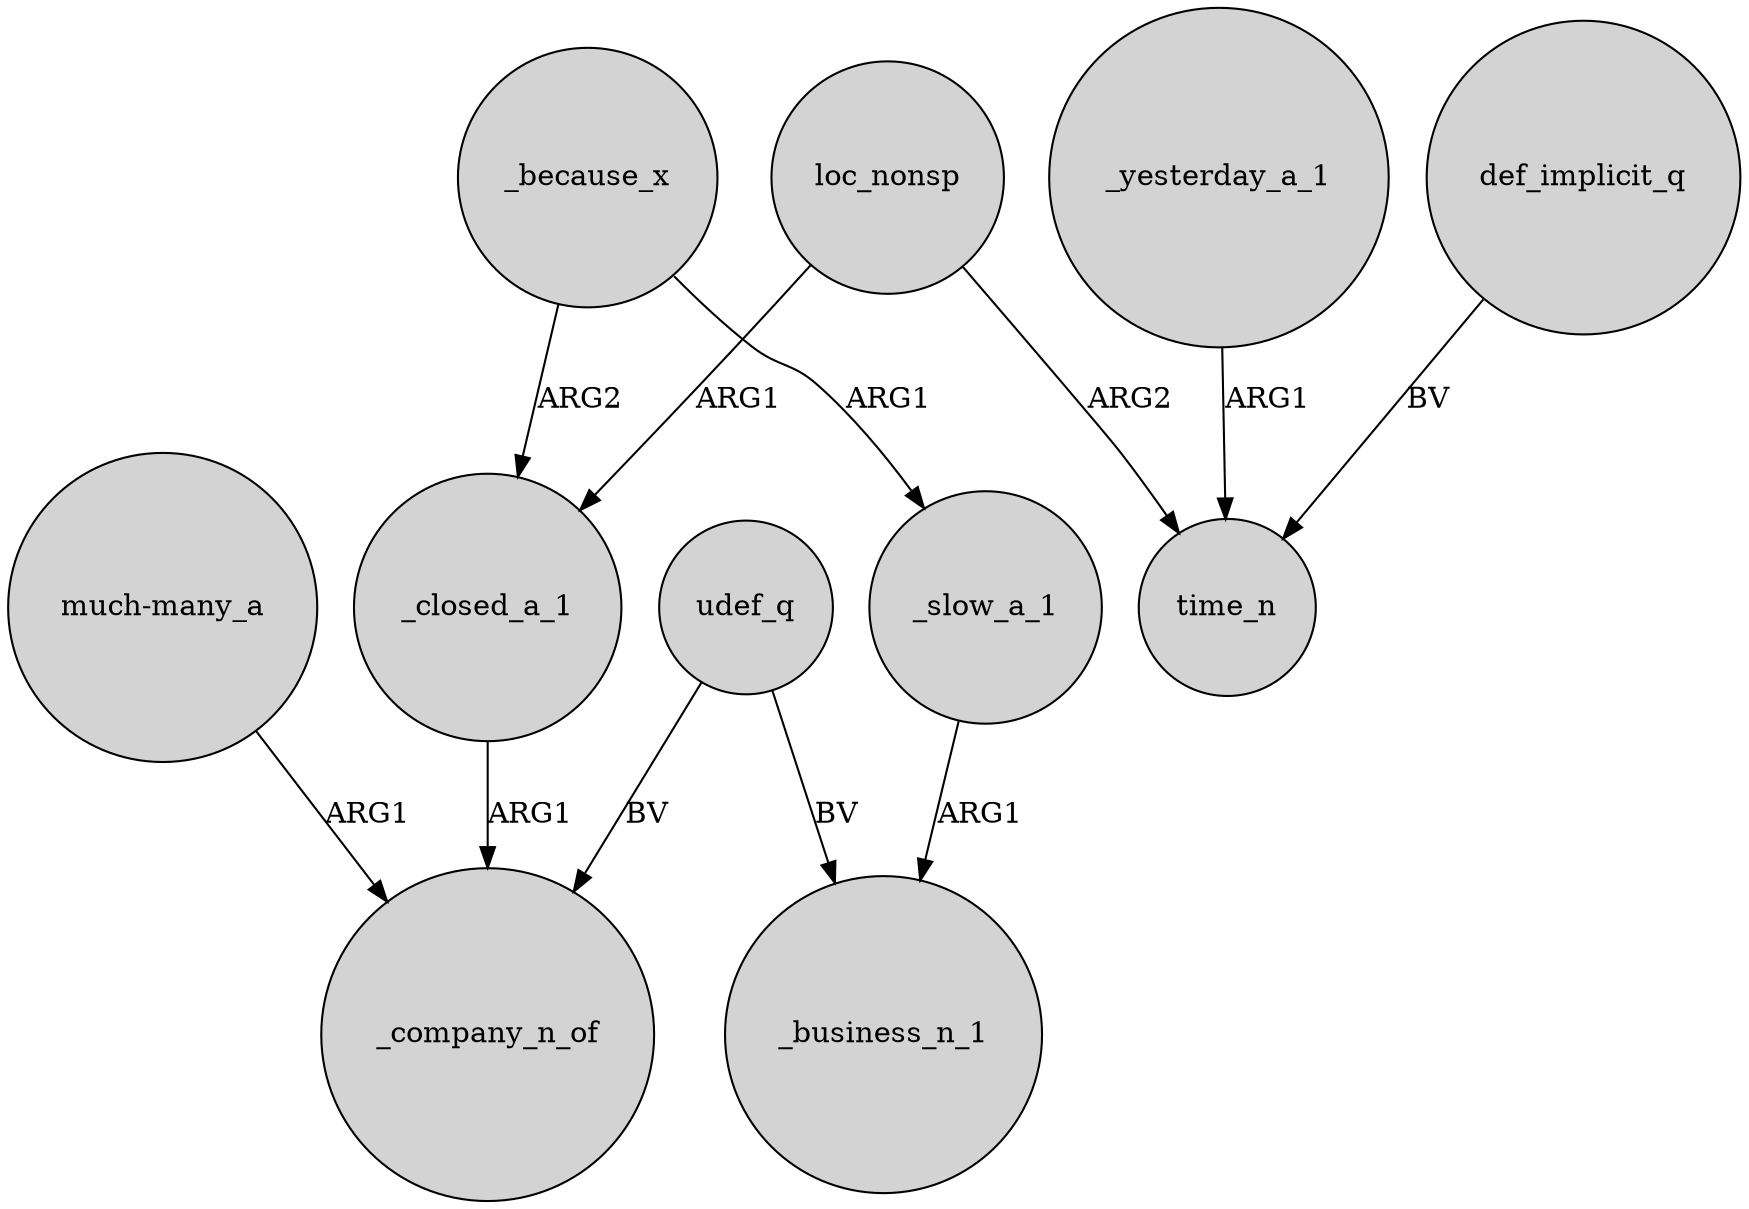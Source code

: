 digraph {
	node [shape=circle style=filled]
	"much-many_a" -> _company_n_of [label=ARG1]
	_because_x -> _closed_a_1 [label=ARG2]
	_because_x -> _slow_a_1 [label=ARG1]
	udef_q -> _business_n_1 [label=BV]
	_yesterday_a_1 -> time_n [label=ARG1]
	_slow_a_1 -> _business_n_1 [label=ARG1]
	udef_q -> _company_n_of [label=BV]
	loc_nonsp -> _closed_a_1 [label=ARG1]
	loc_nonsp -> time_n [label=ARG2]
	def_implicit_q -> time_n [label=BV]
	_closed_a_1 -> _company_n_of [label=ARG1]
}
